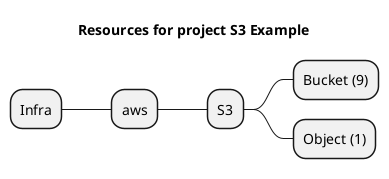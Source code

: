 @startmindmap
title Resources for project S3 Example
skinparam monochrome true
+ Infra
++ aws
+++ S3
++++ Bucket (9)
++++ Object (1)
@endmindmap